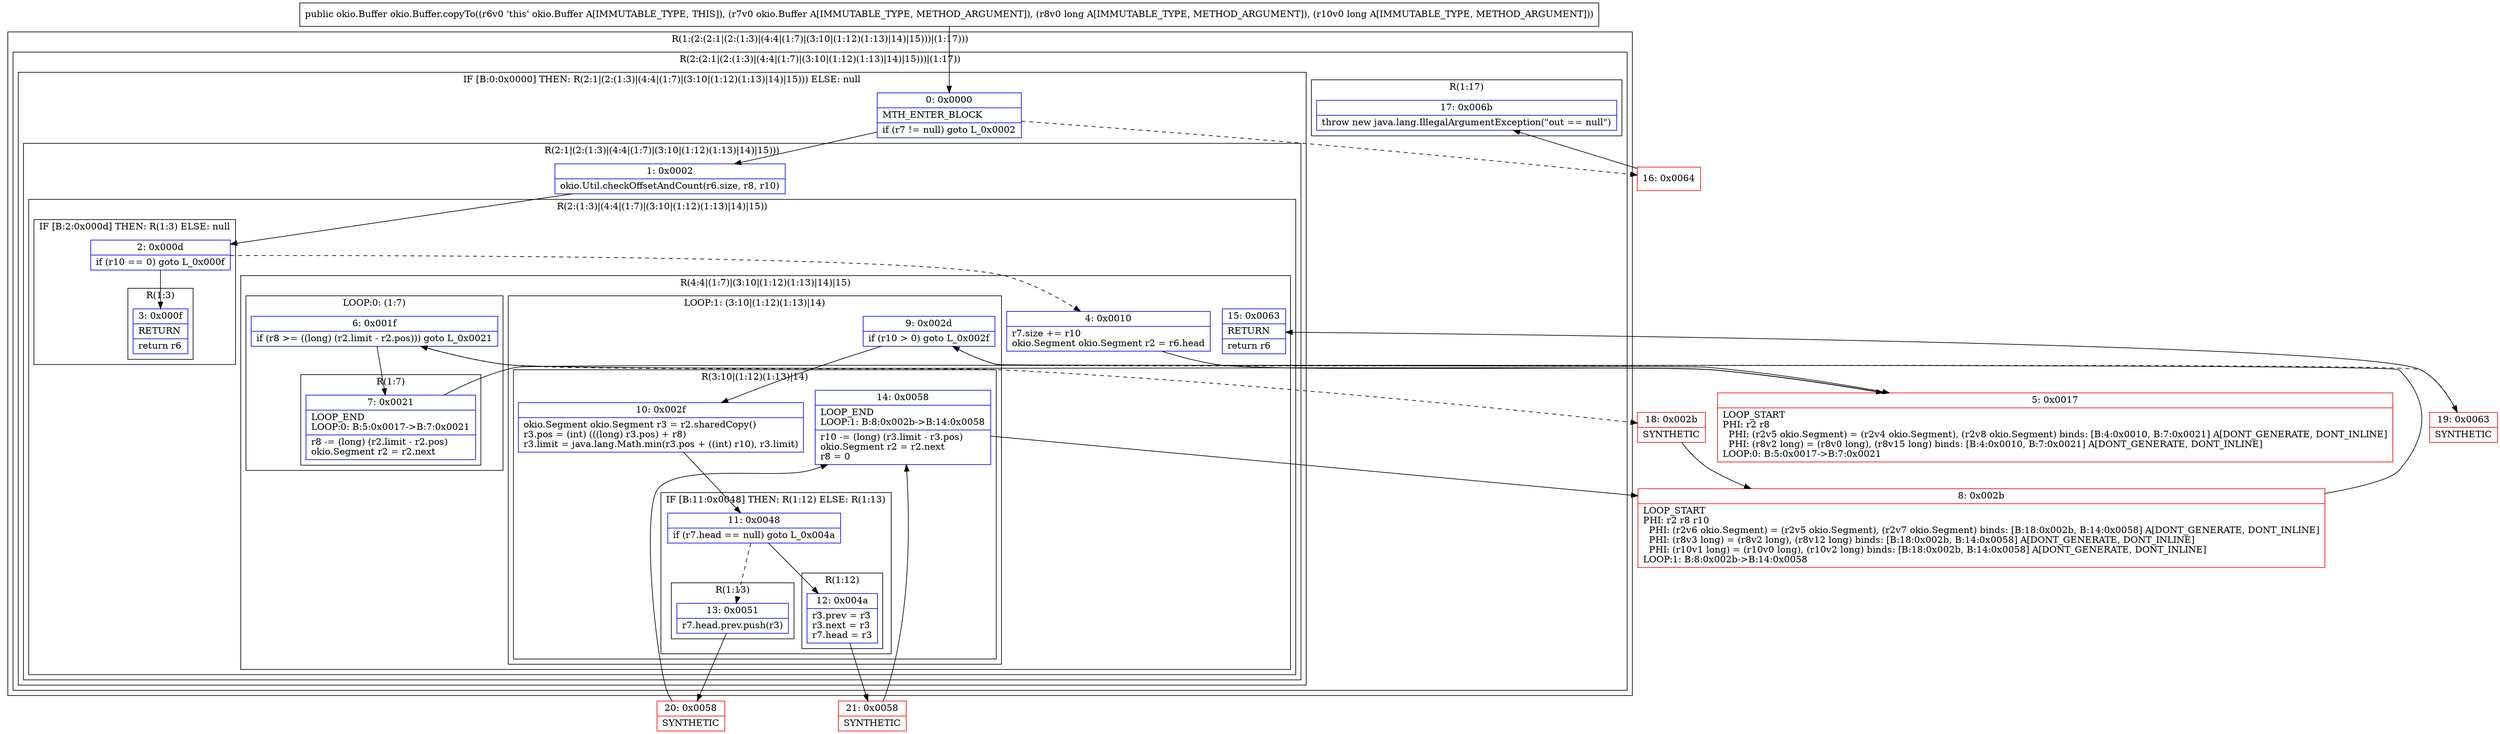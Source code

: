 digraph "CFG forokio.Buffer.copyTo(Lokio\/Buffer;JJ)Lokio\/Buffer;" {
subgraph cluster_Region_12169509 {
label = "R(1:(2:(2:1|(2:(1:3)|(4:4|(1:7)|(3:10|(1:12)(1:13)|14)|15)))|(1:17)))";
node [shape=record,color=blue];
subgraph cluster_Region_697967227 {
label = "R(2:(2:1|(2:(1:3)|(4:4|(1:7)|(3:10|(1:12)(1:13)|14)|15)))|(1:17))";
node [shape=record,color=blue];
subgraph cluster_IfRegion_797763358 {
label = "IF [B:0:0x0000] THEN: R(2:1|(2:(1:3)|(4:4|(1:7)|(3:10|(1:12)(1:13)|14)|15))) ELSE: null";
node [shape=record,color=blue];
Node_0 [shape=record,label="{0\:\ 0x0000|MTH_ENTER_BLOCK\l|if (r7 != null) goto L_0x0002\l}"];
subgraph cluster_Region_1401856620 {
label = "R(2:1|(2:(1:3)|(4:4|(1:7)|(3:10|(1:12)(1:13)|14)|15)))";
node [shape=record,color=blue];
Node_1 [shape=record,label="{1\:\ 0x0002|okio.Util.checkOffsetAndCount(r6.size, r8, r10)\l}"];
subgraph cluster_Region_510853537 {
label = "R(2:(1:3)|(4:4|(1:7)|(3:10|(1:12)(1:13)|14)|15))";
node [shape=record,color=blue];
subgraph cluster_IfRegion_1719820782 {
label = "IF [B:2:0x000d] THEN: R(1:3) ELSE: null";
node [shape=record,color=blue];
Node_2 [shape=record,label="{2\:\ 0x000d|if (r10 == 0) goto L_0x000f\l}"];
subgraph cluster_Region_780066359 {
label = "R(1:3)";
node [shape=record,color=blue];
Node_3 [shape=record,label="{3\:\ 0x000f|RETURN\l|return r6\l}"];
}
}
subgraph cluster_Region_80872306 {
label = "R(4:4|(1:7)|(3:10|(1:12)(1:13)|14)|15)";
node [shape=record,color=blue];
Node_4 [shape=record,label="{4\:\ 0x0010|r7.size += r10\lokio.Segment okio.Segment r2 = r6.head\l}"];
subgraph cluster_LoopRegion_2032731848 {
label = "LOOP:0: (1:7)";
node [shape=record,color=blue];
Node_6 [shape=record,label="{6\:\ 0x001f|if (r8 \>= ((long) (r2.limit \- r2.pos))) goto L_0x0021\l}"];
subgraph cluster_Region_914920254 {
label = "R(1:7)";
node [shape=record,color=blue];
Node_7 [shape=record,label="{7\:\ 0x0021|LOOP_END\lLOOP:0: B:5:0x0017\-\>B:7:0x0021\l|r8 \-= (long) (r2.limit \- r2.pos)\lokio.Segment r2 = r2.next\l}"];
}
}
subgraph cluster_LoopRegion_147166294 {
label = "LOOP:1: (3:10|(1:12)(1:13)|14)";
node [shape=record,color=blue];
Node_9 [shape=record,label="{9\:\ 0x002d|if (r10 \> 0) goto L_0x002f\l}"];
subgraph cluster_Region_230611227 {
label = "R(3:10|(1:12)(1:13)|14)";
node [shape=record,color=blue];
Node_10 [shape=record,label="{10\:\ 0x002f|okio.Segment okio.Segment r3 = r2.sharedCopy()\lr3.pos = (int) (((long) r3.pos) + r8)\lr3.limit = java.lang.Math.min(r3.pos + ((int) r10), r3.limit)\l}"];
subgraph cluster_IfRegion_247329510 {
label = "IF [B:11:0x0048] THEN: R(1:12) ELSE: R(1:13)";
node [shape=record,color=blue];
Node_11 [shape=record,label="{11\:\ 0x0048|if (r7.head == null) goto L_0x004a\l}"];
subgraph cluster_Region_1844728588 {
label = "R(1:12)";
node [shape=record,color=blue];
Node_12 [shape=record,label="{12\:\ 0x004a|r3.prev = r3\lr3.next = r3\lr7.head = r3\l}"];
}
subgraph cluster_Region_377039272 {
label = "R(1:13)";
node [shape=record,color=blue];
Node_13 [shape=record,label="{13\:\ 0x0051|r7.head.prev.push(r3)\l}"];
}
}
Node_14 [shape=record,label="{14\:\ 0x0058|LOOP_END\lLOOP:1: B:8:0x002b\-\>B:14:0x0058\l|r10 \-= (long) (r3.limit \- r3.pos)\lokio.Segment r2 = r2.next\lr8 = 0\l}"];
}
}
Node_15 [shape=record,label="{15\:\ 0x0063|RETURN\l|return r6\l}"];
}
}
}
}
subgraph cluster_Region_2076540878 {
label = "R(1:17)";
node [shape=record,color=blue];
Node_17 [shape=record,label="{17\:\ 0x006b|throw new java.lang.IllegalArgumentException(\"out == null\")\l}"];
}
}
}
Node_5 [shape=record,color=red,label="{5\:\ 0x0017|LOOP_START\lPHI: r2 r8 \l  PHI: (r2v5 okio.Segment) = (r2v4 okio.Segment), (r2v8 okio.Segment) binds: [B:4:0x0010, B:7:0x0021] A[DONT_GENERATE, DONT_INLINE]\l  PHI: (r8v2 long) = (r8v0 long), (r8v15 long) binds: [B:4:0x0010, B:7:0x0021] A[DONT_GENERATE, DONT_INLINE]\lLOOP:0: B:5:0x0017\-\>B:7:0x0021\l}"];
Node_8 [shape=record,color=red,label="{8\:\ 0x002b|LOOP_START\lPHI: r2 r8 r10 \l  PHI: (r2v6 okio.Segment) = (r2v5 okio.Segment), (r2v7 okio.Segment) binds: [B:18:0x002b, B:14:0x0058] A[DONT_GENERATE, DONT_INLINE]\l  PHI: (r8v3 long) = (r8v2 long), (r8v12 long) binds: [B:18:0x002b, B:14:0x0058] A[DONT_GENERATE, DONT_INLINE]\l  PHI: (r10v1 long) = (r10v0 long), (r10v2 long) binds: [B:18:0x002b, B:14:0x0058] A[DONT_GENERATE, DONT_INLINE]\lLOOP:1: B:8:0x002b\-\>B:14:0x0058\l}"];
Node_16 [shape=record,color=red,label="{16\:\ 0x0064}"];
Node_18 [shape=record,color=red,label="{18\:\ 0x002b|SYNTHETIC\l}"];
Node_19 [shape=record,color=red,label="{19\:\ 0x0063|SYNTHETIC\l}"];
Node_20 [shape=record,color=red,label="{20\:\ 0x0058|SYNTHETIC\l}"];
Node_21 [shape=record,color=red,label="{21\:\ 0x0058|SYNTHETIC\l}"];
MethodNode[shape=record,label="{public okio.Buffer okio.Buffer.copyTo((r6v0 'this' okio.Buffer A[IMMUTABLE_TYPE, THIS]), (r7v0 okio.Buffer A[IMMUTABLE_TYPE, METHOD_ARGUMENT]), (r8v0 long A[IMMUTABLE_TYPE, METHOD_ARGUMENT]), (r10v0 long A[IMMUTABLE_TYPE, METHOD_ARGUMENT])) }"];
MethodNode -> Node_0;
Node_0 -> Node_1;
Node_0 -> Node_16[style=dashed];
Node_1 -> Node_2;
Node_2 -> Node_3;
Node_2 -> Node_4[style=dashed];
Node_4 -> Node_5;
Node_6 -> Node_7;
Node_6 -> Node_18[style=dashed];
Node_7 -> Node_5;
Node_9 -> Node_10;
Node_9 -> Node_19[style=dashed];
Node_10 -> Node_11;
Node_11 -> Node_12;
Node_11 -> Node_13[style=dashed];
Node_12 -> Node_21;
Node_13 -> Node_20;
Node_14 -> Node_8;
Node_5 -> Node_6;
Node_8 -> Node_9;
Node_16 -> Node_17;
Node_18 -> Node_8;
Node_19 -> Node_15;
Node_20 -> Node_14;
Node_21 -> Node_14;
}

